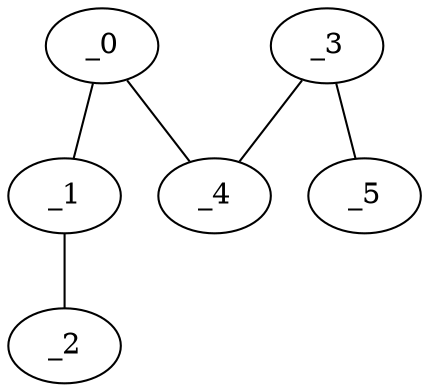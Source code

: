 graph MP1_0102 {
	_0	 [x="1.50931",
		y="1.62633"];
	_1	 [x="2.57201",
		y="2.97151"];
	_0 -- _1;
	_4	 [x="0.414192",
		y="3.0246"];
	_0 -- _4;
	_2	 [x="2.43403",
		y="0.583951"];
	_1 -- _2;
	_3	 [x="0.52",
		y="0.49"];
	_3 -- _4;
	_5	 [x="0.189223",
		y="0.698945"];
	_3 -- _5;
}
